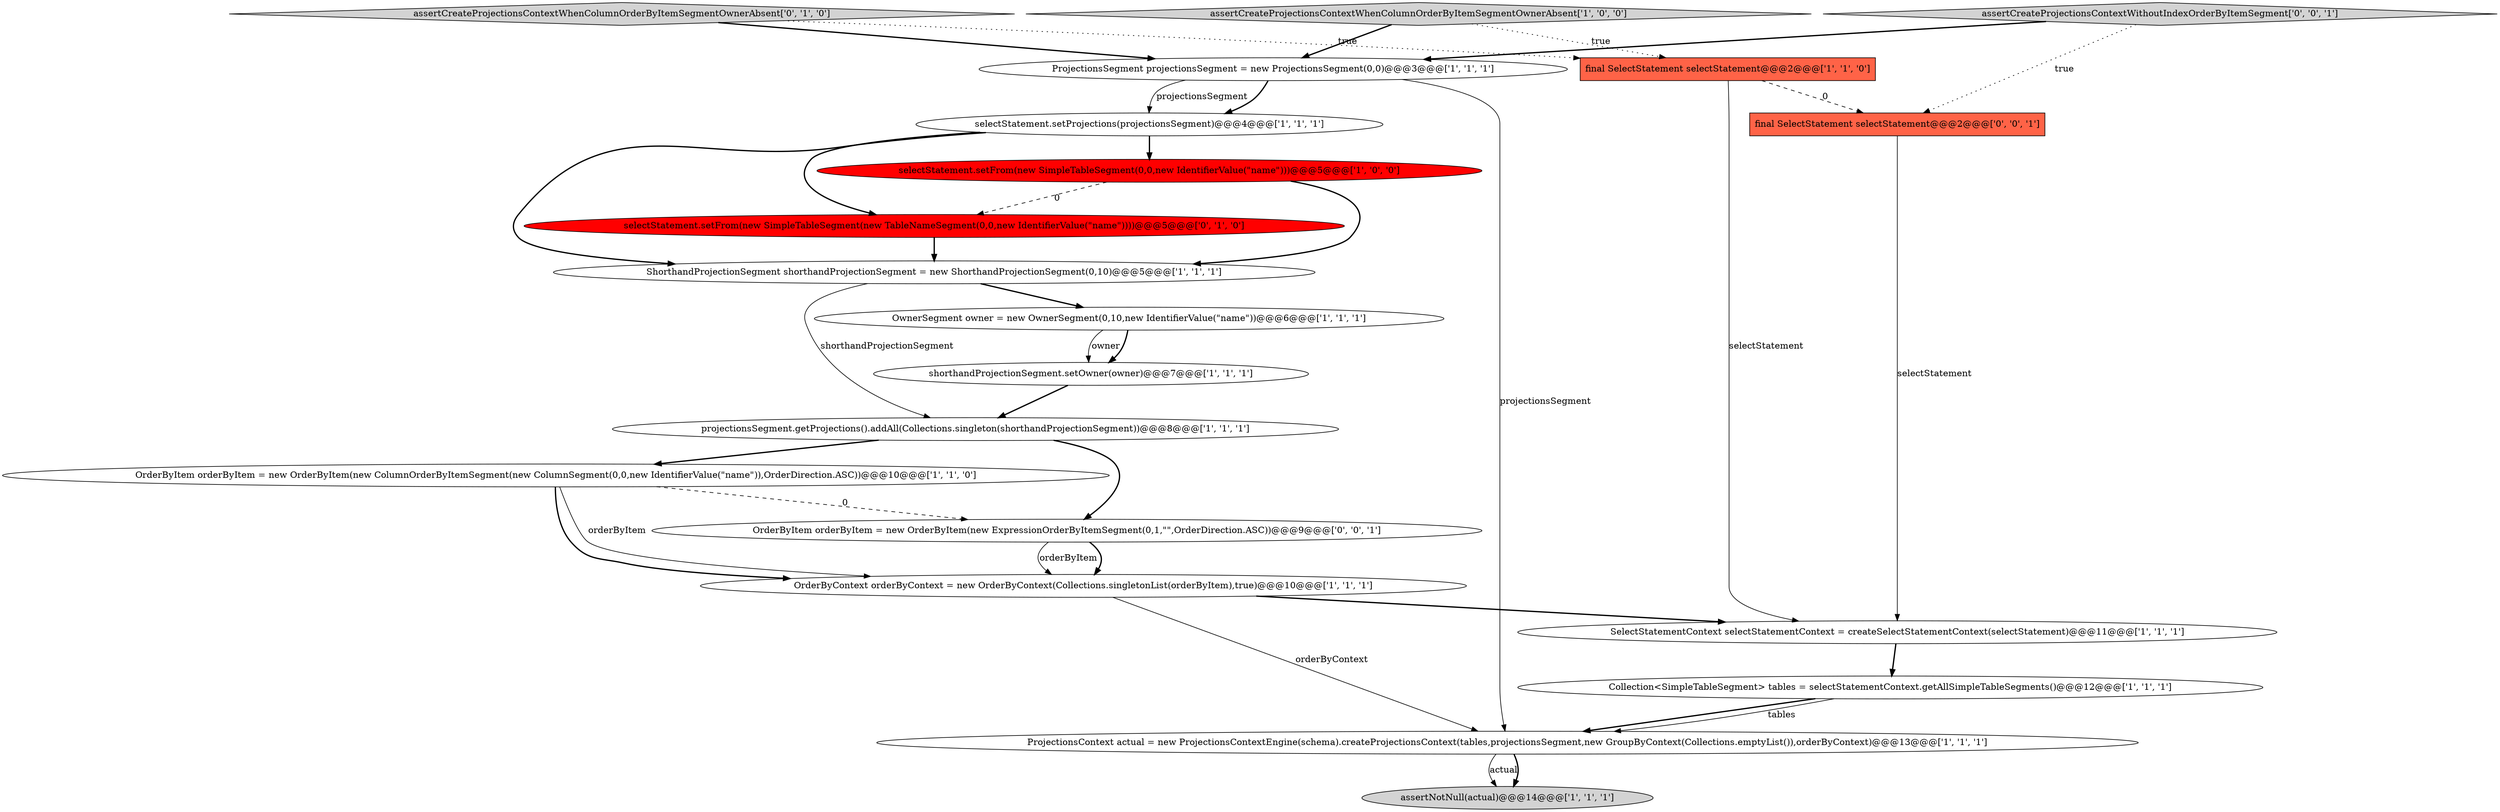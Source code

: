 digraph {
5 [style = filled, label = "OrderByContext orderByContext = new OrderByContext(Collections.singletonList(orderByItem),true)@@@10@@@['1', '1', '1']", fillcolor = white, shape = ellipse image = "AAA0AAABBB1BBB"];
6 [style = filled, label = "shorthandProjectionSegment.setOwner(owner)@@@7@@@['1', '1', '1']", fillcolor = white, shape = ellipse image = "AAA0AAABBB1BBB"];
2 [style = filled, label = "OrderByItem orderByItem = new OrderByItem(new ColumnOrderByItemSegment(new ColumnSegment(0,0,new IdentifierValue(\"name\")),OrderDirection.ASC))@@@10@@@['1', '1', '0']", fillcolor = white, shape = ellipse image = "AAA0AAABBB1BBB"];
3 [style = filled, label = "OwnerSegment owner = new OwnerSegment(0,10,new IdentifierValue(\"name\"))@@@6@@@['1', '1', '1']", fillcolor = white, shape = ellipse image = "AAA0AAABBB1BBB"];
14 [style = filled, label = "assertNotNull(actual)@@@14@@@['1', '1', '1']", fillcolor = lightgray, shape = ellipse image = "AAA0AAABBB1BBB"];
10 [style = filled, label = "assertCreateProjectionsContextWhenColumnOrderByItemSegmentOwnerAbsent['1', '0', '0']", fillcolor = lightgray, shape = diamond image = "AAA0AAABBB1BBB"];
4 [style = filled, label = "selectStatement.setProjections(projectionsSegment)@@@4@@@['1', '1', '1']", fillcolor = white, shape = ellipse image = "AAA0AAABBB1BBB"];
11 [style = filled, label = "ProjectionsSegment projectionsSegment = new ProjectionsSegment(0,0)@@@3@@@['1', '1', '1']", fillcolor = white, shape = ellipse image = "AAA0AAABBB1BBB"];
17 [style = filled, label = "OrderByItem orderByItem = new OrderByItem(new ExpressionOrderByItemSegment(0,1,\"\",OrderDirection.ASC))@@@9@@@['0', '0', '1']", fillcolor = white, shape = ellipse image = "AAA0AAABBB3BBB"];
8 [style = filled, label = "projectionsSegment.getProjections().addAll(Collections.singleton(shorthandProjectionSegment))@@@8@@@['1', '1', '1']", fillcolor = white, shape = ellipse image = "AAA0AAABBB1BBB"];
0 [style = filled, label = "Collection<SimpleTableSegment> tables = selectStatementContext.getAllSimpleTableSegments()@@@12@@@['1', '1', '1']", fillcolor = white, shape = ellipse image = "AAA0AAABBB1BBB"];
13 [style = filled, label = "ProjectionsContext actual = new ProjectionsContextEngine(schema).createProjectionsContext(tables,projectionsSegment,new GroupByContext(Collections.emptyList()),orderByContext)@@@13@@@['1', '1', '1']", fillcolor = white, shape = ellipse image = "AAA0AAABBB1BBB"];
15 [style = filled, label = "assertCreateProjectionsContextWhenColumnOrderByItemSegmentOwnerAbsent['0', '1', '0']", fillcolor = lightgray, shape = diamond image = "AAA0AAABBB2BBB"];
18 [style = filled, label = "final SelectStatement selectStatement@@@2@@@['0', '0', '1']", fillcolor = tomato, shape = box image = "AAA0AAABBB3BBB"];
9 [style = filled, label = "ShorthandProjectionSegment shorthandProjectionSegment = new ShorthandProjectionSegment(0,10)@@@5@@@['1', '1', '1']", fillcolor = white, shape = ellipse image = "AAA0AAABBB1BBB"];
1 [style = filled, label = "final SelectStatement selectStatement@@@2@@@['1', '1', '0']", fillcolor = tomato, shape = box image = "AAA0AAABBB1BBB"];
19 [style = filled, label = "assertCreateProjectionsContextWithoutIndexOrderByItemSegment['0', '0', '1']", fillcolor = lightgray, shape = diamond image = "AAA0AAABBB3BBB"];
7 [style = filled, label = "SelectStatementContext selectStatementContext = createSelectStatementContext(selectStatement)@@@11@@@['1', '1', '1']", fillcolor = white, shape = ellipse image = "AAA0AAABBB1BBB"];
16 [style = filled, label = "selectStatement.setFrom(new SimpleTableSegment(new TableNameSegment(0,0,new IdentifierValue(\"name\"))))@@@5@@@['0', '1', '0']", fillcolor = red, shape = ellipse image = "AAA1AAABBB2BBB"];
12 [style = filled, label = "selectStatement.setFrom(new SimpleTableSegment(0,0,new IdentifierValue(\"name\")))@@@5@@@['1', '0', '0']", fillcolor = red, shape = ellipse image = "AAA1AAABBB1BBB"];
4->9 [style = bold, label=""];
17->5 [style = bold, label=""];
0->13 [style = bold, label=""];
3->6 [style = solid, label="owner"];
11->13 [style = solid, label="projectionsSegment"];
12->16 [style = dashed, label="0"];
11->4 [style = bold, label=""];
2->5 [style = solid, label="orderByItem"];
19->18 [style = dotted, label="true"];
5->13 [style = solid, label="orderByContext"];
3->6 [style = bold, label=""];
19->11 [style = bold, label=""];
7->0 [style = bold, label=""];
1->18 [style = dashed, label="0"];
12->9 [style = bold, label=""];
2->17 [style = dashed, label="0"];
13->14 [style = solid, label="actual"];
0->13 [style = solid, label="tables"];
8->17 [style = bold, label=""];
15->11 [style = bold, label=""];
8->2 [style = bold, label=""];
15->1 [style = dotted, label="true"];
6->8 [style = bold, label=""];
9->8 [style = solid, label="shorthandProjectionSegment"];
17->5 [style = solid, label="orderByItem"];
4->12 [style = bold, label=""];
9->3 [style = bold, label=""];
5->7 [style = bold, label=""];
10->1 [style = dotted, label="true"];
18->7 [style = solid, label="selectStatement"];
1->7 [style = solid, label="selectStatement"];
13->14 [style = bold, label=""];
16->9 [style = bold, label=""];
4->16 [style = bold, label=""];
11->4 [style = solid, label="projectionsSegment"];
2->5 [style = bold, label=""];
10->11 [style = bold, label=""];
}
